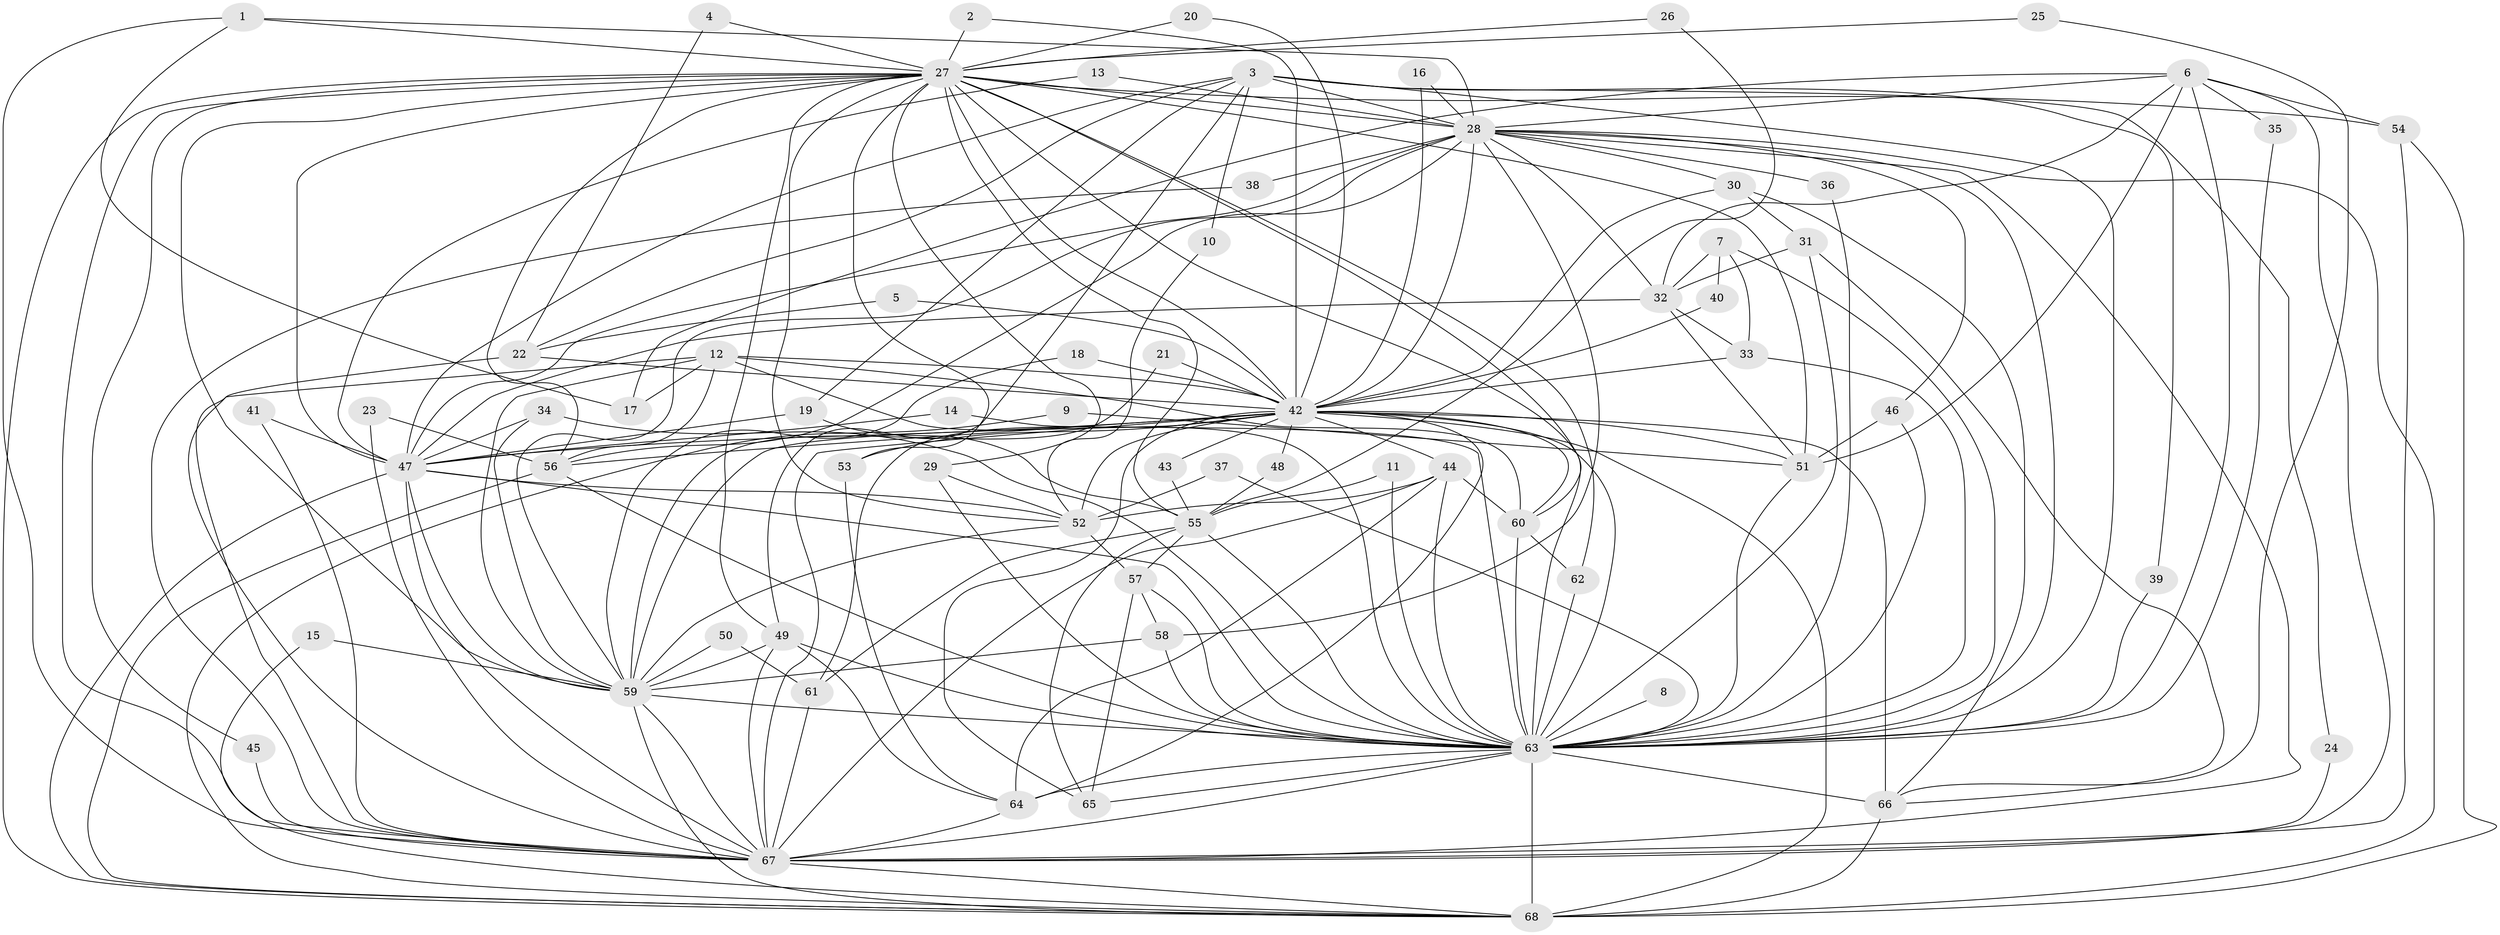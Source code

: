 // original degree distribution, {24: 0.014705882352941176, 16: 0.007352941176470588, 33: 0.007352941176470588, 23: 0.014705882352941176, 18: 0.007352941176470588, 27: 0.007352941176470588, 17: 0.007352941176470588, 22: 0.007352941176470588, 8: 0.007352941176470588, 3: 0.22058823529411764, 5: 0.03676470588235294, 7: 0.03676470588235294, 9: 0.007352941176470588, 4: 0.08823529411764706, 6: 0.014705882352941176, 2: 0.5147058823529411}
// Generated by graph-tools (version 1.1) at 2025/49/03/09/25 03:49:29]
// undirected, 68 vertices, 195 edges
graph export_dot {
graph [start="1"]
  node [color=gray90,style=filled];
  1;
  2;
  3;
  4;
  5;
  6;
  7;
  8;
  9;
  10;
  11;
  12;
  13;
  14;
  15;
  16;
  17;
  18;
  19;
  20;
  21;
  22;
  23;
  24;
  25;
  26;
  27;
  28;
  29;
  30;
  31;
  32;
  33;
  34;
  35;
  36;
  37;
  38;
  39;
  40;
  41;
  42;
  43;
  44;
  45;
  46;
  47;
  48;
  49;
  50;
  51;
  52;
  53;
  54;
  55;
  56;
  57;
  58;
  59;
  60;
  61;
  62;
  63;
  64;
  65;
  66;
  67;
  68;
  1 -- 17 [weight=1.0];
  1 -- 27 [weight=1.0];
  1 -- 28 [weight=1.0];
  1 -- 67 [weight=1.0];
  2 -- 27 [weight=1.0];
  2 -- 42 [weight=1.0];
  3 -- 10 [weight=1.0];
  3 -- 19 [weight=1.0];
  3 -- 22 [weight=1.0];
  3 -- 24 [weight=1.0];
  3 -- 28 [weight=1.0];
  3 -- 39 [weight=1.0];
  3 -- 47 [weight=1.0];
  3 -- 49 [weight=1.0];
  3 -- 63 [weight=3.0];
  4 -- 22 [weight=1.0];
  4 -- 27 [weight=1.0];
  5 -- 22 [weight=1.0];
  5 -- 42 [weight=1.0];
  6 -- 17 [weight=1.0];
  6 -- 28 [weight=1.0];
  6 -- 32 [weight=1.0];
  6 -- 35 [weight=1.0];
  6 -- 51 [weight=1.0];
  6 -- 54 [weight=1.0];
  6 -- 63 [weight=1.0];
  6 -- 67 [weight=1.0];
  7 -- 32 [weight=1.0];
  7 -- 33 [weight=1.0];
  7 -- 40 [weight=1.0];
  7 -- 63 [weight=1.0];
  8 -- 63 [weight=2.0];
  9 -- 51 [weight=1.0];
  9 -- 68 [weight=1.0];
  10 -- 52 [weight=1.0];
  11 -- 55 [weight=1.0];
  11 -- 63 [weight=1.0];
  12 -- 17 [weight=1.0];
  12 -- 42 [weight=1.0];
  12 -- 56 [weight=1.0];
  12 -- 59 [weight=1.0];
  12 -- 60 [weight=1.0];
  12 -- 63 [weight=1.0];
  12 -- 67 [weight=1.0];
  13 -- 28 [weight=1.0];
  13 -- 47 [weight=1.0];
  14 -- 47 [weight=1.0];
  14 -- 63 [weight=1.0];
  15 -- 59 [weight=1.0];
  15 -- 68 [weight=1.0];
  16 -- 28 [weight=1.0];
  16 -- 42 [weight=1.0];
  18 -- 42 [weight=1.0];
  18 -- 59 [weight=1.0];
  19 -- 47 [weight=1.0];
  19 -- 55 [weight=1.0];
  20 -- 27 [weight=1.0];
  20 -- 42 [weight=1.0];
  21 -- 42 [weight=1.0];
  21 -- 59 [weight=1.0];
  22 -- 42 [weight=1.0];
  22 -- 67 [weight=1.0];
  23 -- 56 [weight=1.0];
  23 -- 67 [weight=1.0];
  24 -- 67 [weight=1.0];
  25 -- 27 [weight=1.0];
  25 -- 66 [weight=1.0];
  26 -- 27 [weight=1.0];
  26 -- 55 [weight=1.0];
  27 -- 28 [weight=2.0];
  27 -- 29 [weight=1.0];
  27 -- 42 [weight=2.0];
  27 -- 45 [weight=1.0];
  27 -- 47 [weight=1.0];
  27 -- 49 [weight=1.0];
  27 -- 51 [weight=1.0];
  27 -- 52 [weight=1.0];
  27 -- 53 [weight=1.0];
  27 -- 54 [weight=1.0];
  27 -- 55 [weight=1.0];
  27 -- 56 [weight=1.0];
  27 -- 59 [weight=1.0];
  27 -- 60 [weight=1.0];
  27 -- 62 [weight=1.0];
  27 -- 63 [weight=2.0];
  27 -- 67 [weight=1.0];
  27 -- 68 [weight=1.0];
  28 -- 30 [weight=1.0];
  28 -- 32 [weight=1.0];
  28 -- 36 [weight=1.0];
  28 -- 38 [weight=1.0];
  28 -- 42 [weight=2.0];
  28 -- 46 [weight=1.0];
  28 -- 47 [weight=1.0];
  28 -- 56 [weight=1.0];
  28 -- 58 [weight=1.0];
  28 -- 59 [weight=2.0];
  28 -- 63 [weight=2.0];
  28 -- 67 [weight=1.0];
  28 -- 68 [weight=1.0];
  29 -- 52 [weight=2.0];
  29 -- 63 [weight=1.0];
  30 -- 31 [weight=1.0];
  30 -- 42 [weight=1.0];
  30 -- 66 [weight=1.0];
  31 -- 32 [weight=1.0];
  31 -- 63 [weight=1.0];
  31 -- 66 [weight=1.0];
  32 -- 33 [weight=1.0];
  32 -- 47 [weight=1.0];
  32 -- 51 [weight=1.0];
  33 -- 42 [weight=1.0];
  33 -- 63 [weight=1.0];
  34 -- 47 [weight=1.0];
  34 -- 59 [weight=1.0];
  34 -- 63 [weight=1.0];
  35 -- 63 [weight=1.0];
  36 -- 63 [weight=1.0];
  37 -- 52 [weight=1.0];
  37 -- 63 [weight=1.0];
  38 -- 67 [weight=1.0];
  39 -- 63 [weight=1.0];
  40 -- 42 [weight=1.0];
  41 -- 47 [weight=1.0];
  41 -- 67 [weight=1.0];
  42 -- 43 [weight=1.0];
  42 -- 44 [weight=1.0];
  42 -- 47 [weight=3.0];
  42 -- 48 [weight=1.0];
  42 -- 51 [weight=1.0];
  42 -- 52 [weight=1.0];
  42 -- 53 [weight=2.0];
  42 -- 56 [weight=1.0];
  42 -- 59 [weight=2.0];
  42 -- 60 [weight=1.0];
  42 -- 61 [weight=1.0];
  42 -- 63 [weight=4.0];
  42 -- 64 [weight=1.0];
  42 -- 65 [weight=1.0];
  42 -- 66 [weight=1.0];
  42 -- 67 [weight=2.0];
  42 -- 68 [weight=3.0];
  43 -- 55 [weight=1.0];
  44 -- 52 [weight=1.0];
  44 -- 60 [weight=1.0];
  44 -- 63 [weight=1.0];
  44 -- 64 [weight=1.0];
  44 -- 67 [weight=1.0];
  45 -- 67 [weight=1.0];
  46 -- 51 [weight=1.0];
  46 -- 63 [weight=1.0];
  47 -- 52 [weight=1.0];
  47 -- 59 [weight=1.0];
  47 -- 63 [weight=2.0];
  47 -- 67 [weight=1.0];
  47 -- 68 [weight=1.0];
  48 -- 55 [weight=1.0];
  49 -- 59 [weight=1.0];
  49 -- 63 [weight=1.0];
  49 -- 64 [weight=1.0];
  49 -- 67 [weight=1.0];
  50 -- 59 [weight=1.0];
  50 -- 61 [weight=1.0];
  51 -- 63 [weight=1.0];
  52 -- 57 [weight=1.0];
  52 -- 59 [weight=1.0];
  53 -- 64 [weight=1.0];
  54 -- 67 [weight=1.0];
  54 -- 68 [weight=1.0];
  55 -- 57 [weight=1.0];
  55 -- 61 [weight=1.0];
  55 -- 63 [weight=1.0];
  55 -- 65 [weight=1.0];
  56 -- 63 [weight=1.0];
  56 -- 68 [weight=1.0];
  57 -- 58 [weight=1.0];
  57 -- 63 [weight=3.0];
  57 -- 65 [weight=1.0];
  58 -- 59 [weight=1.0];
  58 -- 63 [weight=1.0];
  59 -- 63 [weight=3.0];
  59 -- 67 [weight=1.0];
  59 -- 68 [weight=2.0];
  60 -- 62 [weight=1.0];
  60 -- 63 [weight=1.0];
  61 -- 67 [weight=2.0];
  62 -- 63 [weight=1.0];
  63 -- 64 [weight=1.0];
  63 -- 65 [weight=1.0];
  63 -- 66 [weight=2.0];
  63 -- 67 [weight=2.0];
  63 -- 68 [weight=3.0];
  64 -- 67 [weight=1.0];
  66 -- 68 [weight=1.0];
  67 -- 68 [weight=1.0];
}
